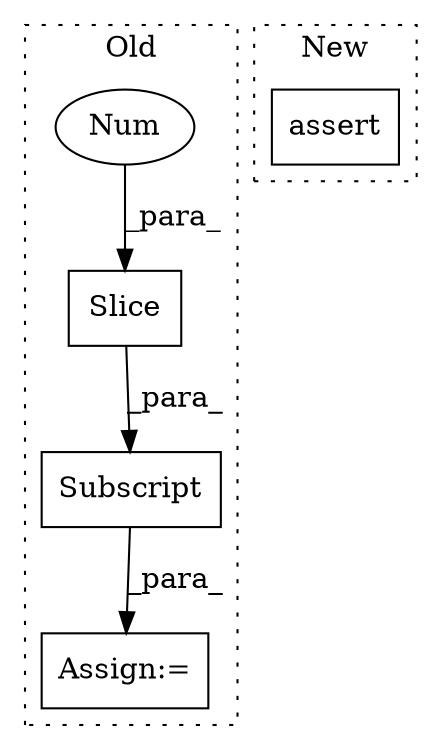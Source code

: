 digraph G {
subgraph cluster0 {
1 [label="Slice" a="80" s="3896" l="6" shape="box"];
3 [label="Num" a="76" s="3899" l="3" shape="ellipse"];
4 [label="Subscript" a="63" s="3840,0" l="63,0" shape="box"];
5 [label="Assign:=" a="68" s="3837" l="3" shape="box"];
label = "Old";
style="dotted";
}
subgraph cluster1 {
2 [label="assert" a="65" s="2751" l="7" shape="box"];
label = "New";
style="dotted";
}
1 -> 4 [label="_para_"];
3 -> 1 [label="_para_"];
4 -> 5 [label="_para_"];
}